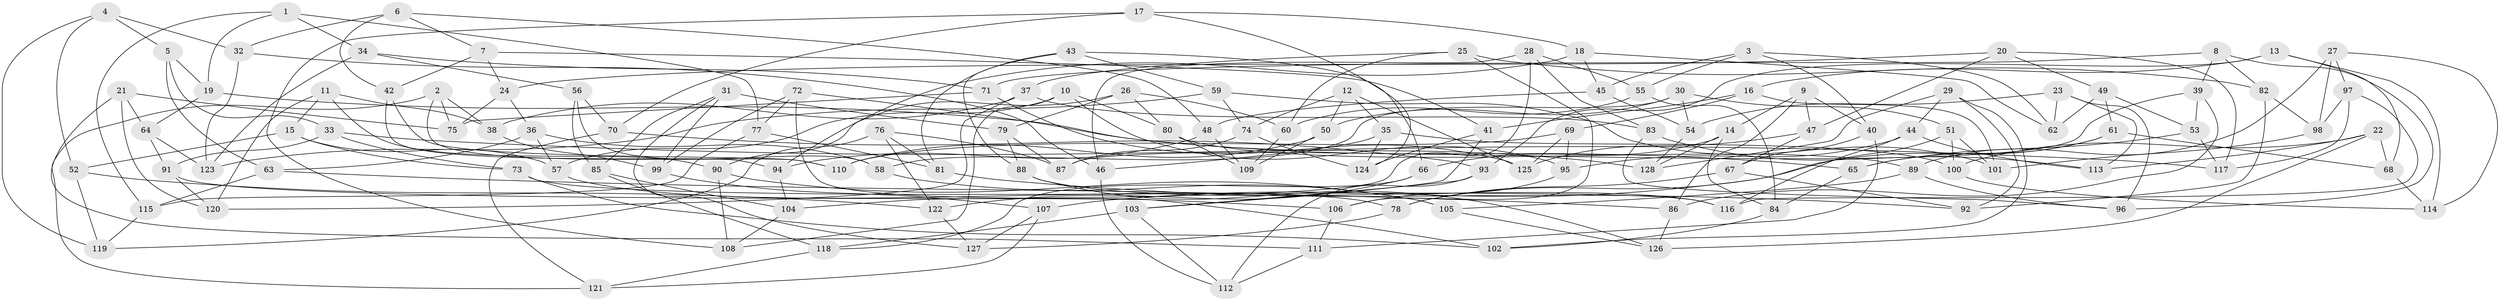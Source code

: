 // coarse degree distribution, {8: 0.06493506493506493, 7: 0.025974025974025976, 4: 0.7012987012987013, 9: 0.025974025974025976, 10: 0.012987012987012988, 11: 0.03896103896103896, 3: 0.11688311688311688, 12: 0.012987012987012988}
// Generated by graph-tools (version 1.1) at 2025/53/03/04/25 22:53:49]
// undirected, 128 vertices, 256 edges
graph export_dot {
  node [color=gray90,style=filled];
  1;
  2;
  3;
  4;
  5;
  6;
  7;
  8;
  9;
  10;
  11;
  12;
  13;
  14;
  15;
  16;
  17;
  18;
  19;
  20;
  21;
  22;
  23;
  24;
  25;
  26;
  27;
  28;
  29;
  30;
  31;
  32;
  33;
  34;
  35;
  36;
  37;
  38;
  39;
  40;
  41;
  42;
  43;
  44;
  45;
  46;
  47;
  48;
  49;
  50;
  51;
  52;
  53;
  54;
  55;
  56;
  57;
  58;
  59;
  60;
  61;
  62;
  63;
  64;
  65;
  66;
  67;
  68;
  69;
  70;
  71;
  72;
  73;
  74;
  75;
  76;
  77;
  78;
  79;
  80;
  81;
  82;
  83;
  84;
  85;
  86;
  87;
  88;
  89;
  90;
  91;
  92;
  93;
  94;
  95;
  96;
  97;
  98;
  99;
  100;
  101;
  102;
  103;
  104;
  105;
  106;
  107;
  108;
  109;
  110;
  111;
  112;
  113;
  114;
  115;
  116;
  117;
  118;
  119;
  120;
  121;
  122;
  123;
  124;
  125;
  126;
  127;
  128;
  1 -- 77;
  1 -- 19;
  1 -- 34;
  1 -- 115;
  2 -- 110;
  2 -- 75;
  2 -- 121;
  2 -- 38;
  3 -- 45;
  3 -- 62;
  3 -- 40;
  3 -- 55;
  4 -- 119;
  4 -- 5;
  4 -- 52;
  4 -- 32;
  5 -- 33;
  5 -- 19;
  5 -- 63;
  6 -- 7;
  6 -- 32;
  6 -- 42;
  6 -- 48;
  7 -- 41;
  7 -- 42;
  7 -- 24;
  8 -- 71;
  8 -- 82;
  8 -- 39;
  8 -- 96;
  9 -- 47;
  9 -- 86;
  9 -- 40;
  9 -- 14;
  10 -- 95;
  10 -- 57;
  10 -- 108;
  10 -- 80;
  11 -- 120;
  11 -- 38;
  11 -- 15;
  11 -- 90;
  12 -- 35;
  12 -- 125;
  12 -- 74;
  12 -- 50;
  13 -- 93;
  13 -- 68;
  13 -- 114;
  13 -- 16;
  14 -- 128;
  14 -- 66;
  14 -- 84;
  15 -- 73;
  15 -- 57;
  15 -- 52;
  16 -- 101;
  16 -- 41;
  16 -- 69;
  17 -- 18;
  17 -- 124;
  17 -- 108;
  17 -- 70;
  18 -- 45;
  18 -- 62;
  18 -- 94;
  19 -- 65;
  19 -- 64;
  20 -- 24;
  20 -- 117;
  20 -- 49;
  20 -- 47;
  21 -- 75;
  21 -- 64;
  21 -- 111;
  21 -- 120;
  22 -- 100;
  22 -- 68;
  22 -- 126;
  22 -- 113;
  23 -- 54;
  23 -- 62;
  23 -- 113;
  23 -- 96;
  24 -- 75;
  24 -- 36;
  25 -- 60;
  25 -- 106;
  25 -- 37;
  25 -- 82;
  26 -- 79;
  26 -- 80;
  26 -- 90;
  26 -- 60;
  27 -- 98;
  27 -- 97;
  27 -- 114;
  27 -- 89;
  28 -- 83;
  28 -- 55;
  28 -- 46;
  28 -- 104;
  29 -- 128;
  29 -- 92;
  29 -- 44;
  29 -- 102;
  30 -- 58;
  30 -- 50;
  30 -- 54;
  30 -- 51;
  31 -- 79;
  31 -- 127;
  31 -- 99;
  31 -- 85;
  32 -- 46;
  32 -- 123;
  33 -- 117;
  33 -- 91;
  33 -- 73;
  34 -- 56;
  34 -- 71;
  34 -- 123;
  35 -- 46;
  35 -- 100;
  35 -- 124;
  36 -- 57;
  36 -- 58;
  36 -- 63;
  37 -- 83;
  37 -- 120;
  37 -- 38;
  38 -- 99;
  39 -- 53;
  39 -- 86;
  39 -- 87;
  40 -- 111;
  40 -- 67;
  41 -- 103;
  41 -- 124;
  42 -- 110;
  42 -- 94;
  43 -- 59;
  43 -- 88;
  43 -- 81;
  43 -- 66;
  44 -- 116;
  44 -- 113;
  44 -- 95;
  45 -- 48;
  45 -- 54;
  46 -- 112;
  47 -- 125;
  47 -- 67;
  48 -- 109;
  48 -- 94;
  49 -- 61;
  49 -- 62;
  49 -- 53;
  50 -- 109;
  50 -- 110;
  51 -- 78;
  51 -- 101;
  51 -- 100;
  52 -- 122;
  52 -- 119;
  53 -- 65;
  53 -- 117;
  54 -- 128;
  55 -- 84;
  55 -- 60;
  56 -- 58;
  56 -- 70;
  56 -- 85;
  57 -- 78;
  58 -- 105;
  59 -- 123;
  59 -- 74;
  59 -- 101;
  60 -- 109;
  61 -- 65;
  61 -- 68;
  61 -- 107;
  63 -- 86;
  63 -- 115;
  64 -- 123;
  64 -- 91;
  65 -- 84;
  66 -- 122;
  66 -- 118;
  67 -- 92;
  67 -- 78;
  68 -- 114;
  69 -- 110;
  69 -- 95;
  69 -- 125;
  70 -- 93;
  70 -- 121;
  71 -- 75;
  71 -- 125;
  72 -- 99;
  72 -- 128;
  72 -- 102;
  72 -- 77;
  73 -- 102;
  73 -- 116;
  74 -- 87;
  74 -- 124;
  76 -- 81;
  76 -- 119;
  76 -- 122;
  76 -- 87;
  77 -- 81;
  77 -- 115;
  78 -- 127;
  79 -- 87;
  79 -- 88;
  80 -- 109;
  80 -- 89;
  81 -- 92;
  82 -- 98;
  82 -- 92;
  83 -- 96;
  83 -- 113;
  84 -- 102;
  85 -- 104;
  85 -- 118;
  86 -- 126;
  88 -- 126;
  88 -- 116;
  89 -- 96;
  89 -- 105;
  90 -- 108;
  90 -- 105;
  91 -- 120;
  91 -- 106;
  93 -- 103;
  93 -- 112;
  94 -- 104;
  95 -- 106;
  97 -- 116;
  97 -- 117;
  97 -- 98;
  98 -- 101;
  99 -- 107;
  100 -- 114;
  103 -- 112;
  103 -- 118;
  104 -- 108;
  105 -- 126;
  106 -- 111;
  107 -- 121;
  107 -- 127;
  111 -- 112;
  115 -- 119;
  118 -- 121;
  122 -- 127;
}
